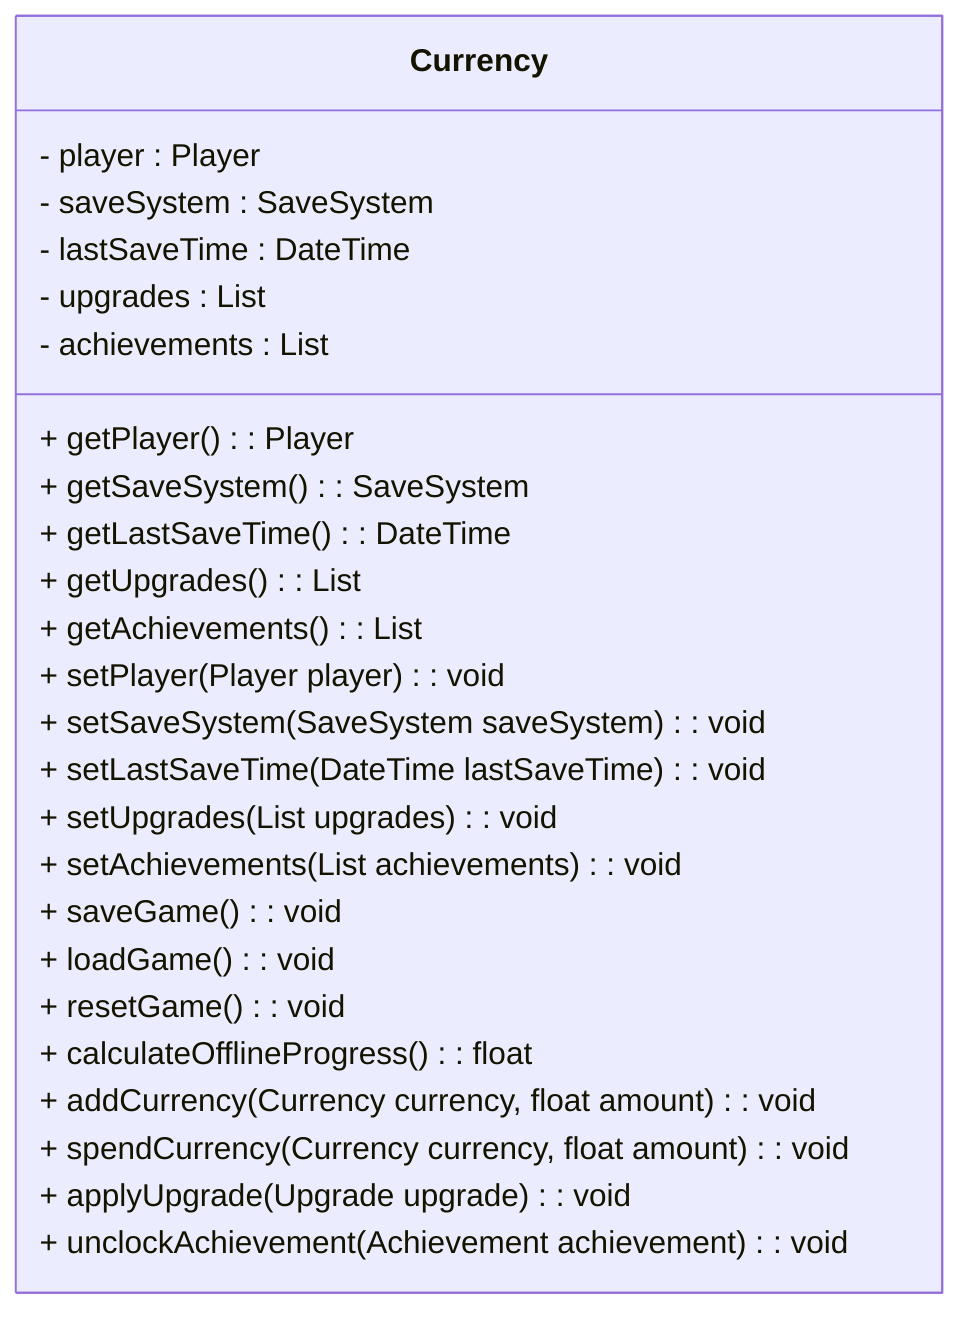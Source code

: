 classDiagram
class Currency {
  
  %% attributes

  - player : Player
  - saveSystem : SaveSystem
  - lastSaveTime : DateTime
  - upgrades : List<Upgrade>
  - achievements : List<Achievement>

  %% methods

  %% getters

  + getPlayer() : Player
  + getSaveSystem() : SaveSystem
  + getLastSaveTime() : DateTime
  + getUpgrades() : List<Upgrade>
  + getAchievements() : List<Achievement>

  %% setters

  + setPlayer(Player player) : void
  + setSaveSystem(SaveSystem saveSystem) : void
  + setLastSaveTime(DateTime lastSaveTime) : void
  + setUpgrades(List<Upgrade> upgrades) : void
  + setAchievements(List<Achievement> achievements) : void
  
  %% other
  
  + saveGame() : void
  + loadGame() : void
  + resetGame() : void
  + calculateOfflineProgress() : float
  + addCurrency(Currency currency, float amount) : void
  + spendCurrency(Currency currency, float amount) : void
  + applyUpgrade(Upgrade upgrade) : void
  + unclockAchievement(Achievement achievement) : void 
}